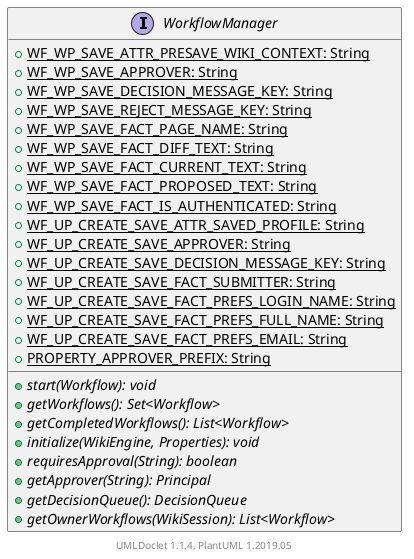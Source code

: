 @startuml

    interface WorkflowManager [[WorkflowManager.html]] {
        {static} +WF_WP_SAVE_ATTR_PRESAVE_WIKI_CONTEXT: String
        {static} +WF_WP_SAVE_APPROVER: String
        {static} +WF_WP_SAVE_DECISION_MESSAGE_KEY: String
        {static} +WF_WP_SAVE_REJECT_MESSAGE_KEY: String
        {static} +WF_WP_SAVE_FACT_PAGE_NAME: String
        {static} +WF_WP_SAVE_FACT_DIFF_TEXT: String
        {static} +WF_WP_SAVE_FACT_CURRENT_TEXT: String
        {static} +WF_WP_SAVE_FACT_PROPOSED_TEXT: String
        {static} +WF_WP_SAVE_FACT_IS_AUTHENTICATED: String
        {static} +WF_UP_CREATE_SAVE_ATTR_SAVED_PROFILE: String
        {static} +WF_UP_CREATE_SAVE_APPROVER: String
        {static} +WF_UP_CREATE_SAVE_DECISION_MESSAGE_KEY: String
        {static} +WF_UP_CREATE_SAVE_FACT_SUBMITTER: String
        {static} +WF_UP_CREATE_SAVE_FACT_PREFS_LOGIN_NAME: String
        {static} +WF_UP_CREATE_SAVE_FACT_PREFS_FULL_NAME: String
        {static} +WF_UP_CREATE_SAVE_FACT_PREFS_EMAIL: String
        {static} +PROPERTY_APPROVER_PREFIX: String
        {abstract} +start(Workflow): void
        {abstract} +getWorkflows(): Set<Workflow>
        {abstract} +getCompletedWorkflows(): List<Workflow>
        {abstract} +initialize(WikiEngine, Properties): void
        {abstract} +requiresApproval(String): boolean
        {abstract} +getApprover(String): Principal
        {abstract} +getDecisionQueue(): DecisionQueue
        {abstract} +getOwnerWorkflows(WikiSession): List<Workflow>
    }


    center footer UMLDoclet 1.1.4, PlantUML 1.2019.05
@enduml
